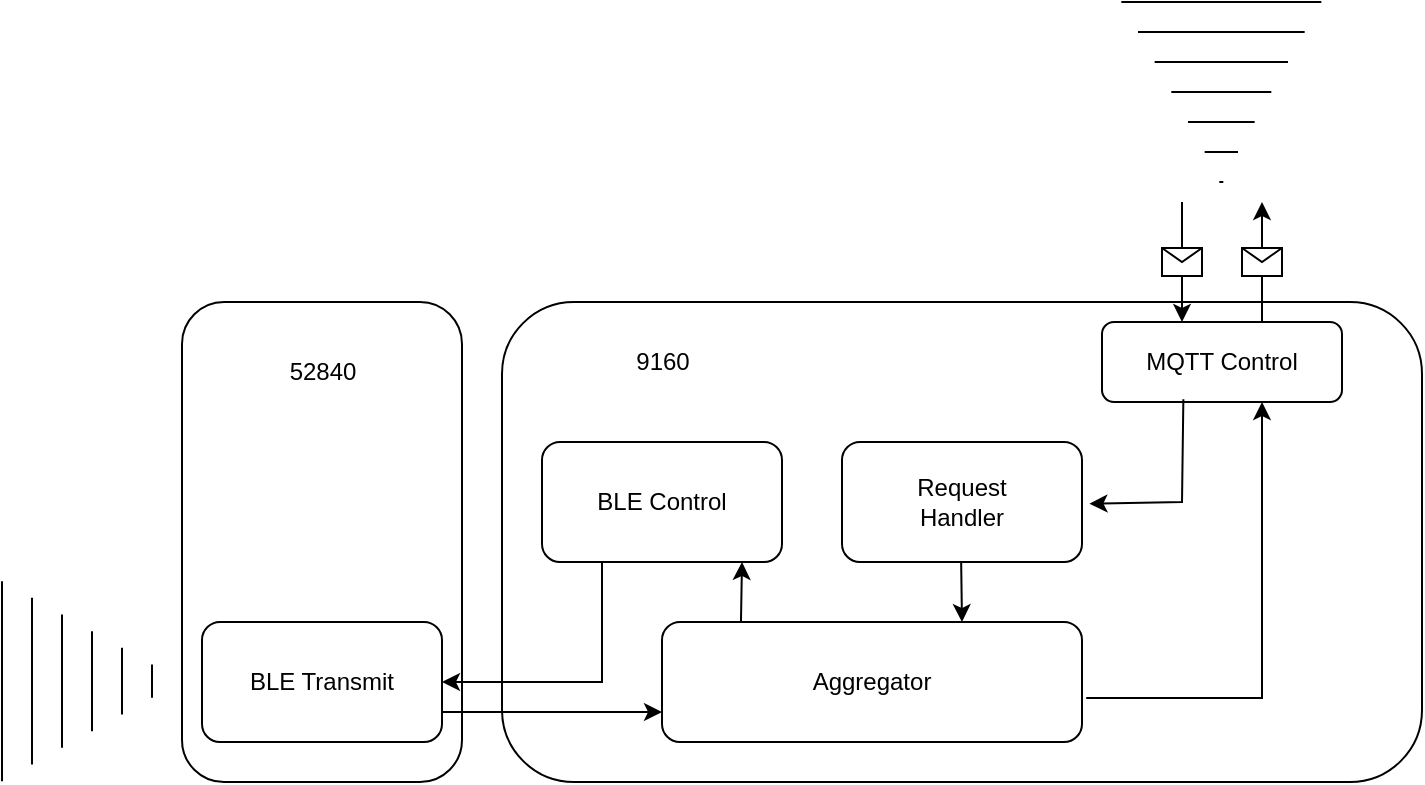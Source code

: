 <mxfile version="22.0.8" type="github">
  <diagram id="C5RBs43oDa-KdzZeNtuy" name="Page-1">
    <mxGraphModel dx="1434" dy="758" grid="1" gridSize="10" guides="1" tooltips="1" connect="1" arrows="1" fold="1" page="1" pageScale="1" pageWidth="827" pageHeight="1169" background="none" math="0" shadow="0">
      <root>
        <mxCell id="WIyWlLk6GJQsqaUBKTNV-0" />
        <mxCell id="WIyWlLk6GJQsqaUBKTNV-1" parent="WIyWlLk6GJQsqaUBKTNV-0" />
        <mxCell id="I2-cMuMx2-fs_KELAx9X-40" value="" style="rounded=1;whiteSpace=wrap;html=1;fillColor=none;" parent="WIyWlLk6GJQsqaUBKTNV-1" vertex="1">
          <mxGeometry x="170" y="240" width="140" height="240" as="geometry" />
        </mxCell>
        <mxCell id="I2-cMuMx2-fs_KELAx9X-33" value="" style="rounded=1;whiteSpace=wrap;html=1;fillColor=none;" parent="WIyWlLk6GJQsqaUBKTNV-1" vertex="1">
          <mxGeometry x="330" y="240" width="460" height="240" as="geometry" />
        </mxCell>
        <mxCell id="WIyWlLk6GJQsqaUBKTNV-3" value="MQTT Control" style="rounded=1;whiteSpace=wrap;html=1;fontSize=12;glass=0;strokeWidth=1;shadow=0;fillColor=none;" parent="WIyWlLk6GJQsqaUBKTNV-1" vertex="1">
          <mxGeometry x="630" y="250" width="120" height="40" as="geometry" />
        </mxCell>
        <mxCell id="I2-cMuMx2-fs_KELAx9X-0" value="" style="endArrow=classic;html=1;rounded=0;" parent="WIyWlLk6GJQsqaUBKTNV-1" edge="1">
          <mxGeometry relative="1" as="geometry">
            <mxPoint x="710" y="250" as="sourcePoint" />
            <mxPoint x="710" y="190" as="targetPoint" />
          </mxGeometry>
        </mxCell>
        <mxCell id="I2-cMuMx2-fs_KELAx9X-1" value="" style="shape=message;html=1;outlineConnect=0;" parent="I2-cMuMx2-fs_KELAx9X-0" vertex="1">
          <mxGeometry width="20" height="14" relative="1" as="geometry">
            <mxPoint x="-10" y="-7" as="offset" />
          </mxGeometry>
        </mxCell>
        <mxCell id="I2-cMuMx2-fs_KELAx9X-3" value="" style="endArrow=classic;html=1;rounded=0;" parent="WIyWlLk6GJQsqaUBKTNV-1" edge="1">
          <mxGeometry relative="1" as="geometry">
            <mxPoint x="670" y="190" as="sourcePoint" />
            <mxPoint x="670" y="250" as="targetPoint" />
          </mxGeometry>
        </mxCell>
        <mxCell id="I2-cMuMx2-fs_KELAx9X-4" value="" style="shape=message;html=1;outlineConnect=0;" parent="I2-cMuMx2-fs_KELAx9X-3" vertex="1">
          <mxGeometry width="20" height="14" relative="1" as="geometry">
            <mxPoint x="-10" y="-7" as="offset" />
          </mxGeometry>
        </mxCell>
        <mxCell id="I2-cMuMx2-fs_KELAx9X-7" value="" style="endArrow=classic;html=1;rounded=0;exitX=1.01;exitY=0.633;exitDx=0;exitDy=0;exitPerimeter=0;" parent="WIyWlLk6GJQsqaUBKTNV-1" edge="1" source="I2-cMuMx2-fs_KELAx9X-8">
          <mxGeometry width="50" height="50" relative="1" as="geometry">
            <mxPoint x="550" y="440" as="sourcePoint" />
            <mxPoint x="710" y="290" as="targetPoint" />
            <Array as="points">
              <mxPoint x="710" y="438" />
              <mxPoint x="710" y="290" />
            </Array>
          </mxGeometry>
        </mxCell>
        <mxCell id="I2-cMuMx2-fs_KELAx9X-8" value="Aggregator" style="rounded=1;whiteSpace=wrap;html=1;fillColor=none;" parent="WIyWlLk6GJQsqaUBKTNV-1" vertex="1">
          <mxGeometry x="410" y="400" width="210" height="60" as="geometry" />
        </mxCell>
        <mxCell id="I2-cMuMx2-fs_KELAx9X-11" value="" style="endArrow=classic;html=1;rounded=0;exitX=0.339;exitY=0.967;exitDx=0;exitDy=0;exitPerimeter=0;entryX=1.031;entryY=0.515;entryDx=0;entryDy=0;entryPerimeter=0;" parent="WIyWlLk6GJQsqaUBKTNV-1" source="WIyWlLk6GJQsqaUBKTNV-3" edge="1" target="I2-cMuMx2-fs_KELAx9X-12">
          <mxGeometry width="50" height="50" relative="1" as="geometry">
            <mxPoint x="671.4" y="300.0" as="sourcePoint" />
            <mxPoint x="550" y="339.2" as="targetPoint" />
            <Array as="points">
              <mxPoint x="670" y="340" />
            </Array>
          </mxGeometry>
        </mxCell>
        <mxCell id="I2-cMuMx2-fs_KELAx9X-12" value="Request&lt;br&gt;Handler" style="rounded=1;whiteSpace=wrap;html=1;fillColor=none;" parent="WIyWlLk6GJQsqaUBKTNV-1" vertex="1">
          <mxGeometry x="500" y="310" width="120" height="60" as="geometry" />
        </mxCell>
        <mxCell id="I2-cMuMx2-fs_KELAx9X-17" value="BLE Control" style="rounded=1;whiteSpace=wrap;html=1;fillColor=none;" parent="WIyWlLk6GJQsqaUBKTNV-1" vertex="1">
          <mxGeometry x="350" y="310" width="120" height="60" as="geometry" />
        </mxCell>
        <mxCell id="I2-cMuMx2-fs_KELAx9X-22" value="" style="shape=mxgraph.arrows2.wedgeArrowDashed2;html=1;bendable=0;startWidth=50;stepSize=15;rounded=0;" parent="WIyWlLk6GJQsqaUBKTNV-1" edge="1">
          <mxGeometry width="100" height="100" relative="1" as="geometry">
            <mxPoint x="689.66" y="90" as="sourcePoint" />
            <mxPoint x="689.66" y="180" as="targetPoint" />
          </mxGeometry>
        </mxCell>
        <mxCell id="I2-cMuMx2-fs_KELAx9X-29" value="" style="endArrow=classic;html=1;rounded=0;entryX=0;entryY=0.75;entryDx=0;entryDy=0;exitX=1;exitY=0.75;exitDx=0;exitDy=0;" parent="WIyWlLk6GJQsqaUBKTNV-1" source="I2-cMuMx2-fs_KELAx9X-32" target="I2-cMuMx2-fs_KELAx9X-8" edge="1">
          <mxGeometry width="50" height="50" relative="1" as="geometry">
            <mxPoint x="310" y="420" as="sourcePoint" />
            <mxPoint x="350.0" y="420.0" as="targetPoint" />
          </mxGeometry>
        </mxCell>
        <mxCell id="I2-cMuMx2-fs_KELAx9X-32" value="BLE Transmit" style="rounded=1;whiteSpace=wrap;html=1;fillColor=none;" parent="WIyWlLk6GJQsqaUBKTNV-1" vertex="1">
          <mxGeometry x="180" y="400" width="120" height="60" as="geometry" />
        </mxCell>
        <mxCell id="I2-cMuMx2-fs_KELAx9X-39" value="" style="shape=mxgraph.arrows2.wedgeArrowDashed2;html=1;bendable=0;startWidth=50;stepSize=15;rounded=0;" parent="WIyWlLk6GJQsqaUBKTNV-1" edge="1">
          <mxGeometry width="100" height="100" relative="1" as="geometry">
            <mxPoint x="80" y="429.58" as="sourcePoint" />
            <mxPoint x="170" y="429.58" as="targetPoint" />
          </mxGeometry>
        </mxCell>
        <mxCell id="I2-cMuMx2-fs_KELAx9X-41" value="9160" style="text;html=1;align=center;verticalAlign=middle;resizable=0;points=[];autosize=1;strokeColor=none;fillColor=none;" parent="WIyWlLk6GJQsqaUBKTNV-1" vertex="1">
          <mxGeometry x="385" y="255" width="50" height="30" as="geometry" />
        </mxCell>
        <mxCell id="I2-cMuMx2-fs_KELAx9X-42" value="52840" style="text;html=1;align=center;verticalAlign=middle;resizable=0;points=[];autosize=1;strokeColor=none;fillColor=none;" parent="WIyWlLk6GJQsqaUBKTNV-1" vertex="1">
          <mxGeometry x="210" y="260" width="60" height="30" as="geometry" />
        </mxCell>
        <mxCell id="I2-cMuMx2-fs_KELAx9X-46" value="" style="endArrow=classic;html=1;rounded=0;exitX=0.188;exitY=0.002;exitDx=0;exitDy=0;exitPerimeter=0;" parent="WIyWlLk6GJQsqaUBKTNV-1" source="I2-cMuMx2-fs_KELAx9X-8" edge="1">
          <mxGeometry width="50" height="50" relative="1" as="geometry">
            <mxPoint x="400" y="420" as="sourcePoint" />
            <mxPoint x="450" y="370" as="targetPoint" />
          </mxGeometry>
        </mxCell>
        <mxCell id="I2-cMuMx2-fs_KELAx9X-50" value="" style="endArrow=classic;html=1;rounded=0;entryX=1;entryY=0.5;entryDx=0;entryDy=0;" parent="WIyWlLk6GJQsqaUBKTNV-1" target="I2-cMuMx2-fs_KELAx9X-32" edge="1">
          <mxGeometry width="50" height="50" relative="1" as="geometry">
            <mxPoint x="380" y="370" as="sourcePoint" />
            <mxPoint x="430" y="320" as="targetPoint" />
            <Array as="points">
              <mxPoint x="380" y="430" />
            </Array>
          </mxGeometry>
        </mxCell>
        <mxCell id="I2-cMuMx2-fs_KELAx9X-53" value="" style="endArrow=classic;html=1;rounded=0;" parent="WIyWlLk6GJQsqaUBKTNV-1" edge="1">
          <mxGeometry width="50" height="50" relative="1" as="geometry">
            <mxPoint x="559.58" y="370" as="sourcePoint" />
            <mxPoint x="560" y="400" as="targetPoint" />
          </mxGeometry>
        </mxCell>
      </root>
    </mxGraphModel>
  </diagram>
</mxfile>
